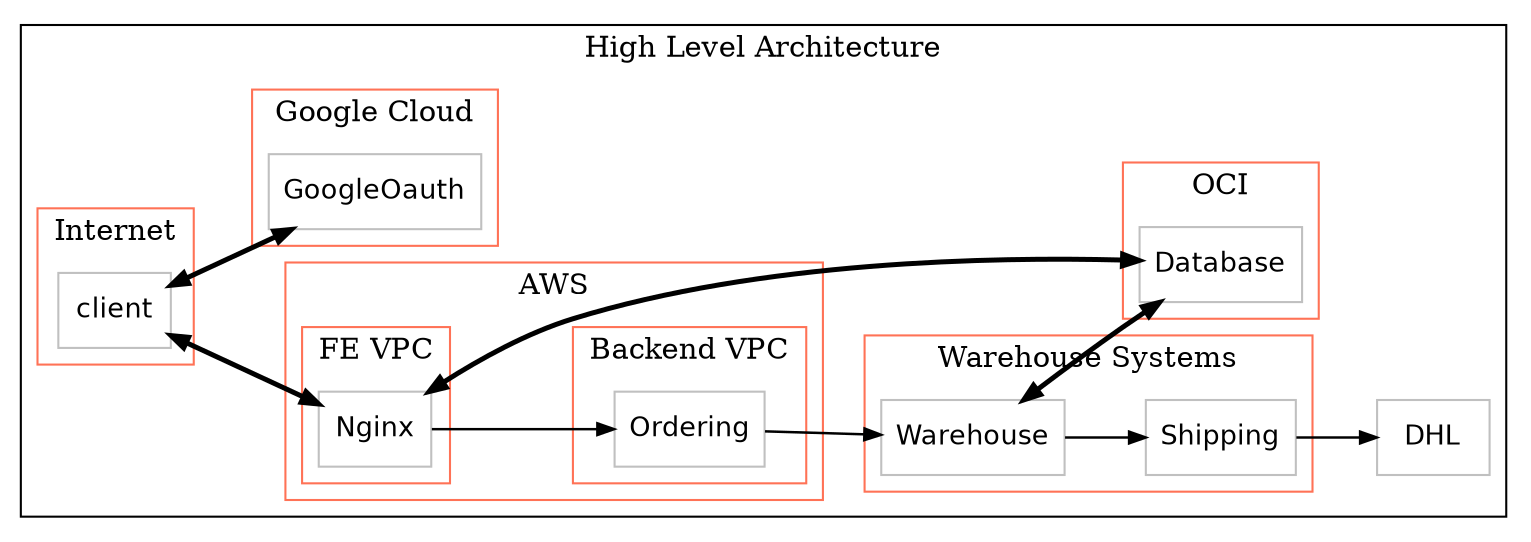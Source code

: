 digraph G {
compound=true;
rankdir="LR"
    subgraph cluster1 {
    label="High Level Architecture";
    color="Black";
        node16 [label="DHL" shape="box", margin="0.1", color="Grey", fontsize="13", fontname="Helvetica"];
        subgraph cluster2 {
        label="AWS";
        color="Coral1";
            subgraph cluster3 {
            label="FE VPC";
            color="Coral1";
                node4 [label="Nginx" shape="box", margin="0.1", color="Grey", fontsize="13", fontname="Helvetica"];
            }
            subgraph cluster11 {
            label="Backend VPC";
            color="Coral1";
                node12 [label="Ordering" shape="box", margin="0.1", color="Grey", fontsize="13", fontname="Helvetica"];
            }
        }
        subgraph cluster5 {
        label="Internet";
        color="Coral1";
            node6 [label="client" shape="box", margin="0.1", color="Grey", fontsize="13", fontname="Helvetica"];
        }
        subgraph cluster7 {
        label="OCI";
        color="Coral1";
            node8 [label="Database" shape="box", margin="0.1", color="Grey", fontsize="13", fontname="Helvetica"];
        }
        subgraph cluster9 {
        label="Google Cloud";
        color="Coral1";
            node10 [label="GoogleOauth" shape="box", margin="0.1", color="Grey", fontsize="13", fontname="Helvetica"];
        }
        subgraph cluster13 {
        label="Warehouse Systems";
        color="Coral1";
            node14 [label="Warehouse" shape="box", margin="0.1", color="Grey", fontsize="13", fontname="Helvetica"];
            node15 [label="Shipping" shape="box", margin="0.1", color="Grey", fontsize="13", fontname="Helvetica"];
        }
    }
node6->node4 [label="" dir=both, fontsize="10", penwidth="2.4", arrowsize="0.8"];
node4->node8 [label="" dir=both, fontsize="10", penwidth="2.4", arrowsize="0.8"];
node6->node10 [label="" dir=both, fontsize="10", penwidth="2.4", arrowsize="0.8"];
node4->node12 [label="" fontsize="10", penwidth="1.2", arrowsize="0.8"];
node12->node14 [label="" fontsize="10", penwidth="1.2", arrowsize="0.8"];
node14->node8 [label="" dir=both, fontsize="10", penwidth="2.4", arrowsize="0.8"];
node14->node15 [label="" fontsize="10", penwidth="1.2", arrowsize="0.8"];
node15->node16 [label="" fontsize="10", penwidth="1.2", arrowsize="0.8"];
}